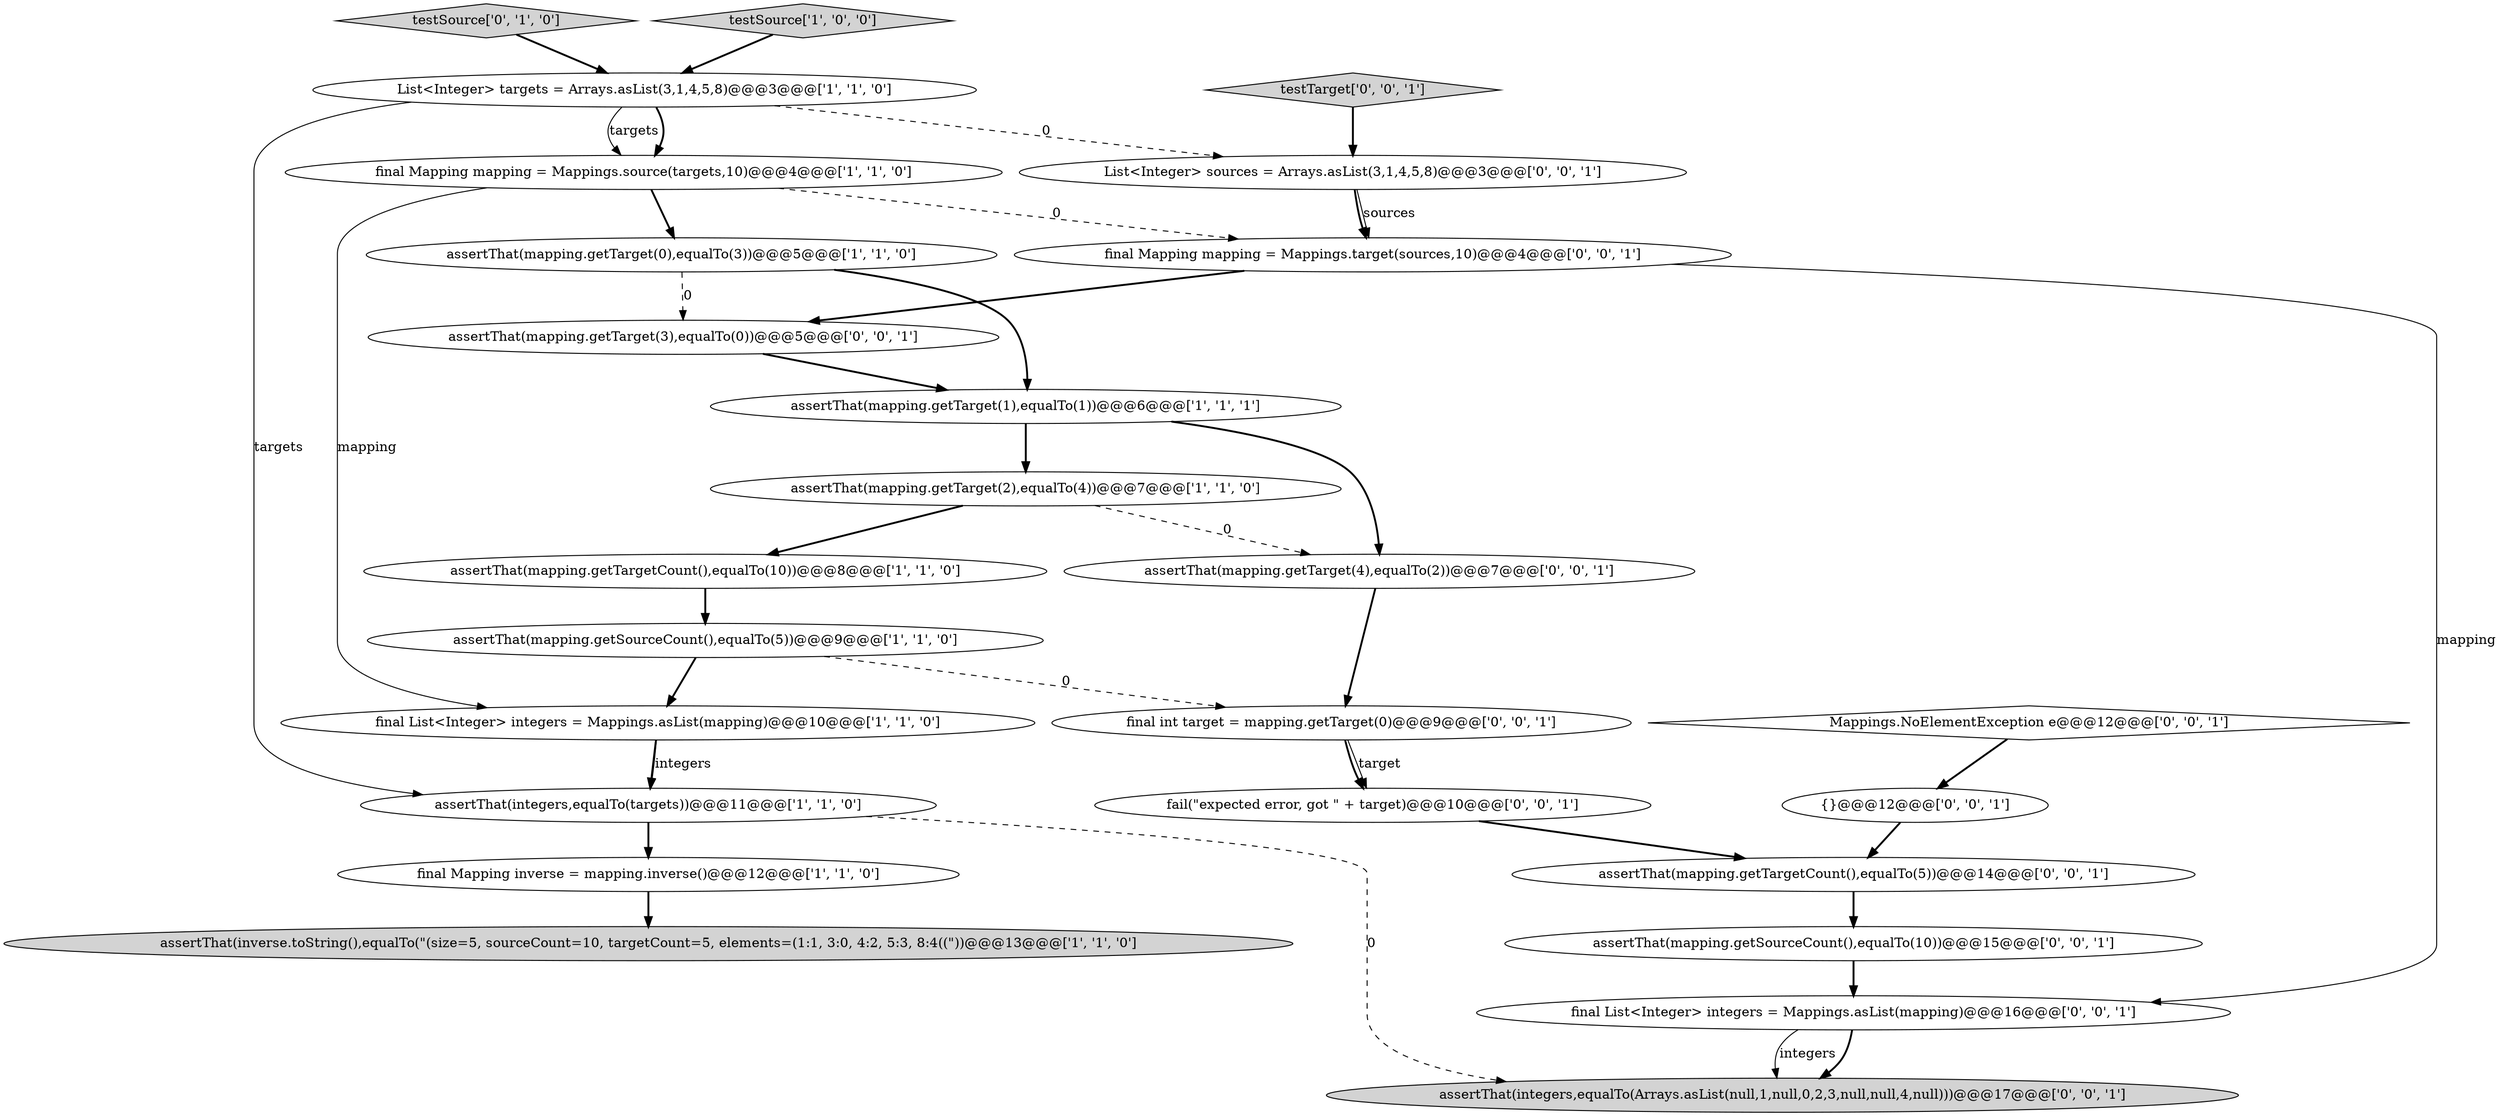 digraph {
2 [style = filled, label = "final Mapping inverse = mapping.inverse()@@@12@@@['1', '1', '0']", fillcolor = white, shape = ellipse image = "AAA0AAABBB1BBB"];
18 [style = filled, label = "assertThat(integers,equalTo(Arrays.asList(null,1,null,0,2,3,null,null,4,null)))@@@17@@@['0', '0', '1']", fillcolor = lightgray, shape = ellipse image = "AAA0AAABBB3BBB"];
14 [style = filled, label = "testTarget['0', '0', '1']", fillcolor = lightgray, shape = diamond image = "AAA0AAABBB3BBB"];
20 [style = filled, label = "{}@@@12@@@['0', '0', '1']", fillcolor = white, shape = ellipse image = "AAA0AAABBB3BBB"];
21 [style = filled, label = "Mappings.NoElementException e@@@12@@@['0', '0', '1']", fillcolor = white, shape = diamond image = "AAA0AAABBB3BBB"];
8 [style = filled, label = "assertThat(mapping.getTargetCount(),equalTo(10))@@@8@@@['1', '1', '0']", fillcolor = white, shape = ellipse image = "AAA0AAABBB1BBB"];
13 [style = filled, label = "assertThat(mapping.getSourceCount(),equalTo(10))@@@15@@@['0', '0', '1']", fillcolor = white, shape = ellipse image = "AAA0AAABBB3BBB"];
15 [style = filled, label = "final List<Integer> integers = Mappings.asList(mapping)@@@16@@@['0', '0', '1']", fillcolor = white, shape = ellipse image = "AAA0AAABBB3BBB"];
16 [style = filled, label = "assertThat(mapping.getTargetCount(),equalTo(5))@@@14@@@['0', '0', '1']", fillcolor = white, shape = ellipse image = "AAA0AAABBB3BBB"];
5 [style = filled, label = "assertThat(mapping.getTarget(0),equalTo(3))@@@5@@@['1', '1', '0']", fillcolor = white, shape = ellipse image = "AAA0AAABBB1BBB"];
17 [style = filled, label = "assertThat(mapping.getTarget(4),equalTo(2))@@@7@@@['0', '0', '1']", fillcolor = white, shape = ellipse image = "AAA0AAABBB3BBB"];
23 [style = filled, label = "List<Integer> sources = Arrays.asList(3,1,4,5,8)@@@3@@@['0', '0', '1']", fillcolor = white, shape = ellipse image = "AAA0AAABBB3BBB"];
22 [style = filled, label = "assertThat(mapping.getTarget(3),equalTo(0))@@@5@@@['0', '0', '1']", fillcolor = white, shape = ellipse image = "AAA0AAABBB3BBB"];
24 [style = filled, label = "fail(\"expected error, got \" + target)@@@10@@@['0', '0', '1']", fillcolor = white, shape = ellipse image = "AAA0AAABBB3BBB"];
6 [style = filled, label = "final Mapping mapping = Mappings.source(targets,10)@@@4@@@['1', '1', '0']", fillcolor = white, shape = ellipse image = "AAA0AAABBB1BBB"];
25 [style = filled, label = "final int target = mapping.getTarget(0)@@@9@@@['0', '0', '1']", fillcolor = white, shape = ellipse image = "AAA0AAABBB3BBB"];
0 [style = filled, label = "assertThat(mapping.getSourceCount(),equalTo(5))@@@9@@@['1', '1', '0']", fillcolor = white, shape = ellipse image = "AAA0AAABBB1BBB"];
7 [style = filled, label = "assertThat(mapping.getTarget(1),equalTo(1))@@@6@@@['1', '1', '1']", fillcolor = white, shape = ellipse image = "AAA0AAABBB1BBB"];
12 [style = filled, label = "testSource['0', '1', '0']", fillcolor = lightgray, shape = diamond image = "AAA0AAABBB2BBB"];
3 [style = filled, label = "assertThat(integers,equalTo(targets))@@@11@@@['1', '1', '0']", fillcolor = white, shape = ellipse image = "AAA0AAABBB1BBB"];
4 [style = filled, label = "assertThat(inverse.toString(),equalTo(\"(size=5, sourceCount=10, targetCount=5, elements=(1:1, 3:0, 4:2, 5:3, 8:4((\"))@@@13@@@['1', '1', '0']", fillcolor = lightgray, shape = ellipse image = "AAA0AAABBB1BBB"];
19 [style = filled, label = "final Mapping mapping = Mappings.target(sources,10)@@@4@@@['0', '0', '1']", fillcolor = white, shape = ellipse image = "AAA0AAABBB3BBB"];
10 [style = filled, label = "testSource['1', '0', '0']", fillcolor = lightgray, shape = diamond image = "AAA0AAABBB1BBB"];
1 [style = filled, label = "List<Integer> targets = Arrays.asList(3,1,4,5,8)@@@3@@@['1', '1', '0']", fillcolor = white, shape = ellipse image = "AAA0AAABBB1BBB"];
9 [style = filled, label = "final List<Integer> integers = Mappings.asList(mapping)@@@10@@@['1', '1', '0']", fillcolor = white, shape = ellipse image = "AAA0AAABBB1BBB"];
11 [style = filled, label = "assertThat(mapping.getTarget(2),equalTo(4))@@@7@@@['1', '1', '0']", fillcolor = white, shape = ellipse image = "AAA0AAABBB1BBB"];
17->25 [style = bold, label=""];
0->9 [style = bold, label=""];
1->3 [style = solid, label="targets"];
7->11 [style = bold, label=""];
16->13 [style = bold, label=""];
7->17 [style = bold, label=""];
3->18 [style = dashed, label="0"];
11->17 [style = dashed, label="0"];
12->1 [style = bold, label=""];
2->4 [style = bold, label=""];
15->18 [style = bold, label=""];
22->7 [style = bold, label=""];
23->19 [style = solid, label="sources"];
8->0 [style = bold, label=""];
6->9 [style = solid, label="mapping"];
25->24 [style = bold, label=""];
6->5 [style = bold, label=""];
24->16 [style = bold, label=""];
25->24 [style = solid, label="target"];
1->6 [style = bold, label=""];
21->20 [style = bold, label=""];
20->16 [style = bold, label=""];
0->25 [style = dashed, label="0"];
3->2 [style = bold, label=""];
14->23 [style = bold, label=""];
23->19 [style = bold, label=""];
6->19 [style = dashed, label="0"];
1->6 [style = solid, label="targets"];
9->3 [style = bold, label=""];
19->15 [style = solid, label="mapping"];
5->7 [style = bold, label=""];
11->8 [style = bold, label=""];
13->15 [style = bold, label=""];
10->1 [style = bold, label=""];
19->22 [style = bold, label=""];
1->23 [style = dashed, label="0"];
9->3 [style = solid, label="integers"];
15->18 [style = solid, label="integers"];
5->22 [style = dashed, label="0"];
}

